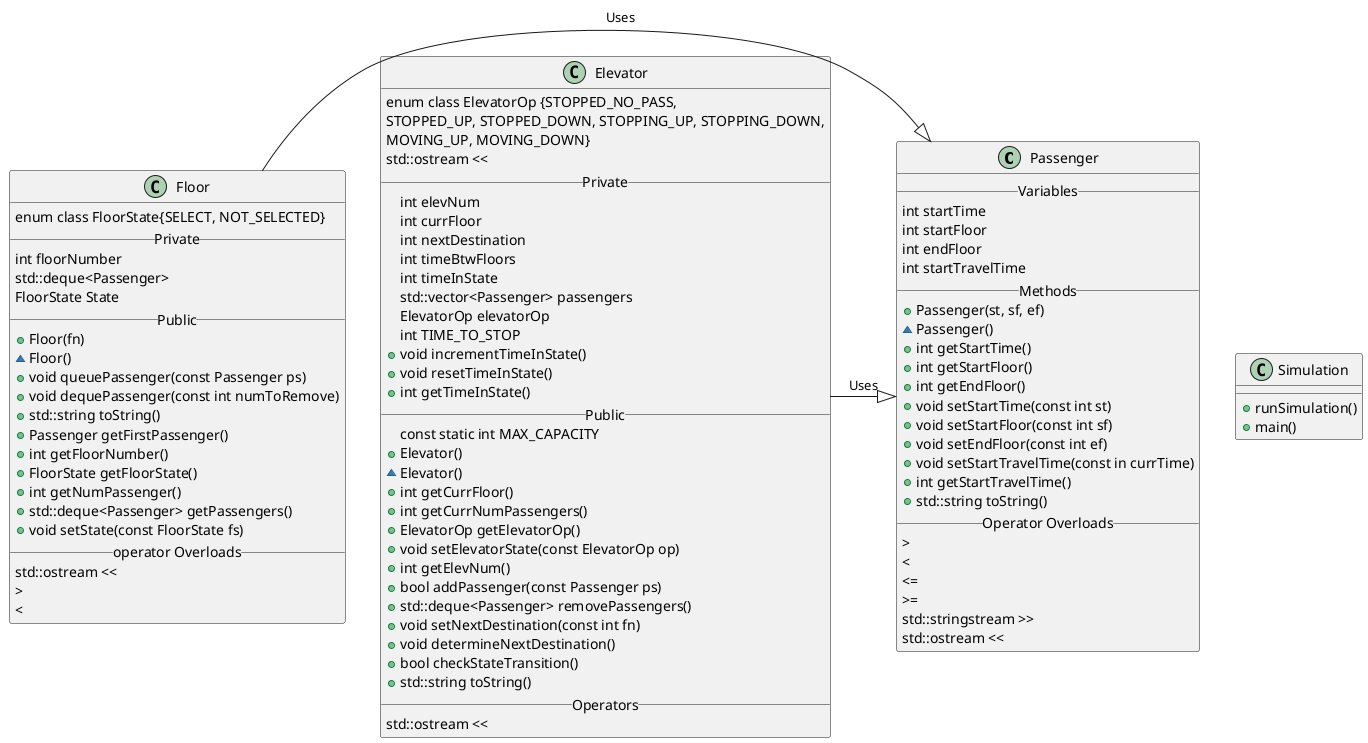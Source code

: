 @startuml
class Passenger {
  __Variables__
  int startTime
  int startFloor
  int endFloor
  int startTravelTime
  __Methods__
  +Passenger(st, sf, ef)
  ~Passenger()
  +int getStartTime()
  +int getStartFloor()
  +int getEndFloor()
  +void setStartTime(const int st)
  +void setStartFloor(const int sf)
  +void setEndFloor(const int ef)
  +void setStartTravelTime(const in currTime)
  +int getStartTravelTime()
  +std::string toString()
  __Operator Overloads__
  >
  <
  '=='
  <=
  >=
  std::stringstream >>
  std::ostream <<
}

class Floor {
  enum class FloorState{SELECT, NOT_SELECTED}
  __Private__
  int floorNumber
  std::deque<Passenger>
  FloorState State
  __Public__
  +Floor(fn)
  ~Floor()
  +void queuePassenger(const Passenger ps)
  +void dequePassenger(const int numToRemove)
  +std::string toString()
  +Passenger getFirstPassenger()
  +int getFloorNumber()
  +FloorState getFloorState()
  +int getNumPassenger()
  +std::deque<Passenger> getPassengers()
  +void setState(const FloorState fs)
  __operator Overloads__
  std::ostream <<
  >
  <
}

class Elevator {
  enum class ElevatorOp {STOPPED_NO_PASS,
    STOPPED_UP, STOPPED_DOWN, STOPPING_UP, STOPPING_DOWN,
    MOVING_UP, MOVING_DOWN}
  std::ostream <<
  __Private__
  int elevNum
  int currFloor
  int nextDestination
  int timeBtwFloors
  int timeInState
  std::vector<Passenger> passengers
  ElevatorOp elevatorOp
  int TIME_TO_STOP
  +void incrementTimeInState()
  +void resetTimeInState()
  +int getTimeInState()
  __Public__
  const static int MAX_CAPACITY
  +Elevator()
  ~Elevator()
  +int getCurrFloor()
  +int getCurrNumPassengers()
  +ElevatorOp getElevatorOp()
  +void setElevatorState(const ElevatorOp op)
  +int getElevNum()
  +bool addPassenger(const Passenger ps)
  +std::deque<Passenger> removePassengers()
  +void setNextDestination(const int fn)
  +void determineNextDestination()
  +bool checkStateTransition()
  +std::string toString()
  __Operators__
  std::ostream <<
}

class Simulation {
  +runSimulation()
  +main()
}

Floor -|> Passenger : Uses
Elevator -|> Passenger : Uses
@enduml